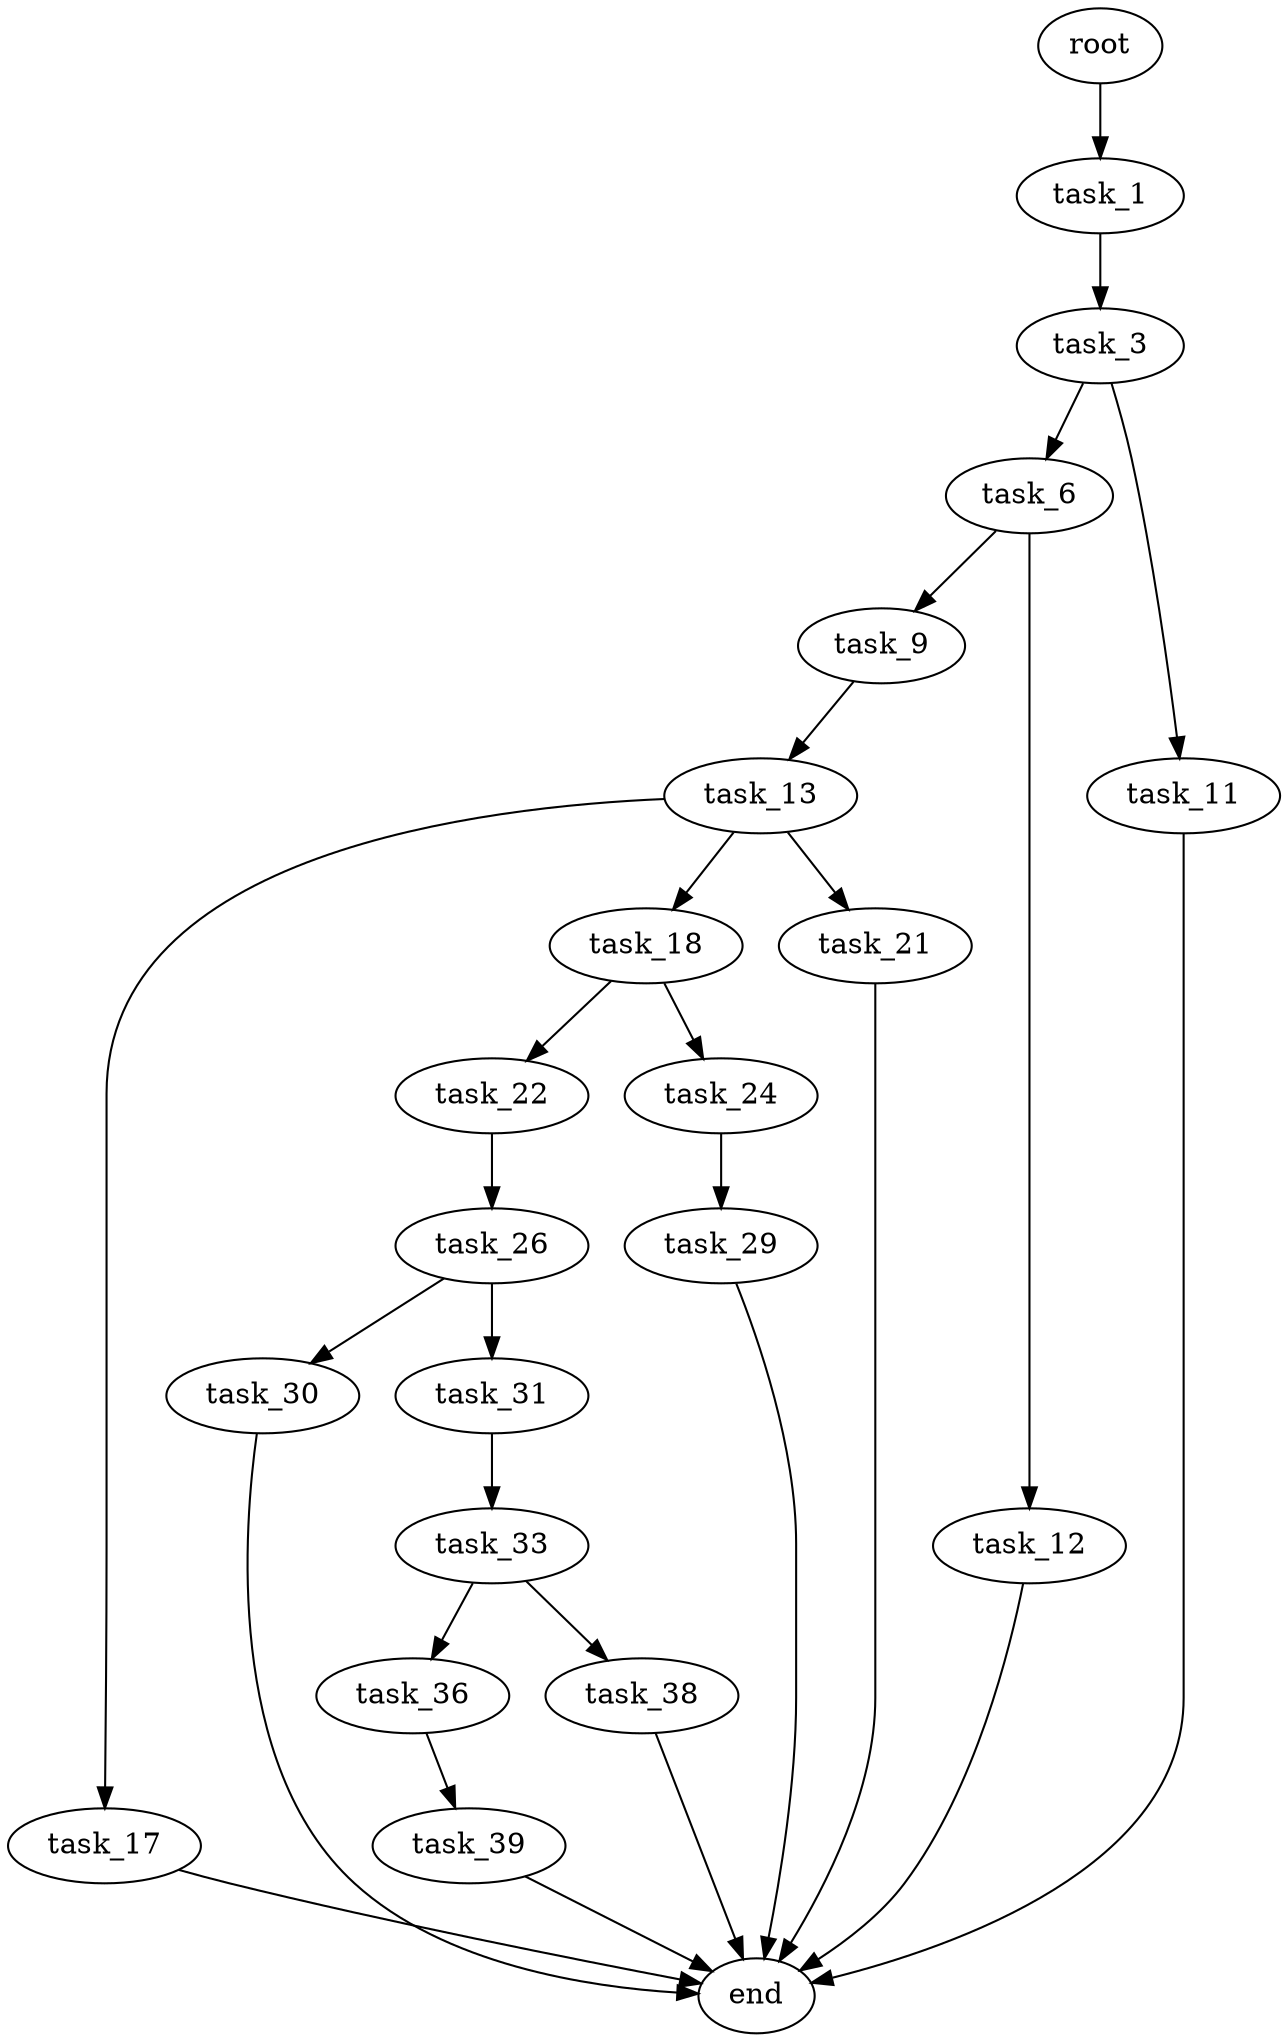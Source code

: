 digraph G {
  root [size="0.000000"];
  task_1 [size="24562735972.000000"];
  task_3 [size="1579053566.000000"];
  task_6 [size="400612362800.000000"];
  task_11 [size="34396517815.000000"];
  task_9 [size="1073741824000.000000"];
  task_12 [size="1238346065885.000000"];
  task_13 [size="782757789696.000000"];
  end [size="0.000000"];
  task_17 [size="134217728000.000000"];
  task_18 [size="27692586540.000000"];
  task_21 [size="564119732665.000000"];
  task_22 [size="20020971303.000000"];
  task_24 [size="281501176606.000000"];
  task_26 [size="8395973710.000000"];
  task_29 [size="105198675571.000000"];
  task_30 [size="1073741824000.000000"];
  task_31 [size="3020883468.000000"];
  task_33 [size="351989035699.000000"];
  task_36 [size="782757789696.000000"];
  task_38 [size="2424321628.000000"];
  task_39 [size="134217728000.000000"];

  root -> task_1 [size="1.000000"];
  task_1 -> task_3 [size="33554432.000000"];
  task_3 -> task_6 [size="33554432.000000"];
  task_3 -> task_11 [size="33554432.000000"];
  task_6 -> task_9 [size="536870912.000000"];
  task_6 -> task_12 [size="536870912.000000"];
  task_11 -> end [size="1.000000"];
  task_9 -> task_13 [size="838860800.000000"];
  task_12 -> end [size="1.000000"];
  task_13 -> task_17 [size="679477248.000000"];
  task_13 -> task_18 [size="679477248.000000"];
  task_13 -> task_21 [size="679477248.000000"];
  task_17 -> end [size="1.000000"];
  task_18 -> task_22 [size="134217728.000000"];
  task_18 -> task_24 [size="134217728.000000"];
  task_21 -> end [size="1.000000"];
  task_22 -> task_26 [size="33554432.000000"];
  task_24 -> task_29 [size="301989888.000000"];
  task_26 -> task_30 [size="134217728.000000"];
  task_26 -> task_31 [size="134217728.000000"];
  task_29 -> end [size="1.000000"];
  task_30 -> end [size="1.000000"];
  task_31 -> task_33 [size="134217728.000000"];
  task_33 -> task_36 [size="301989888.000000"];
  task_33 -> task_38 [size="301989888.000000"];
  task_36 -> task_39 [size="679477248.000000"];
  task_38 -> end [size="1.000000"];
  task_39 -> end [size="1.000000"];
}
